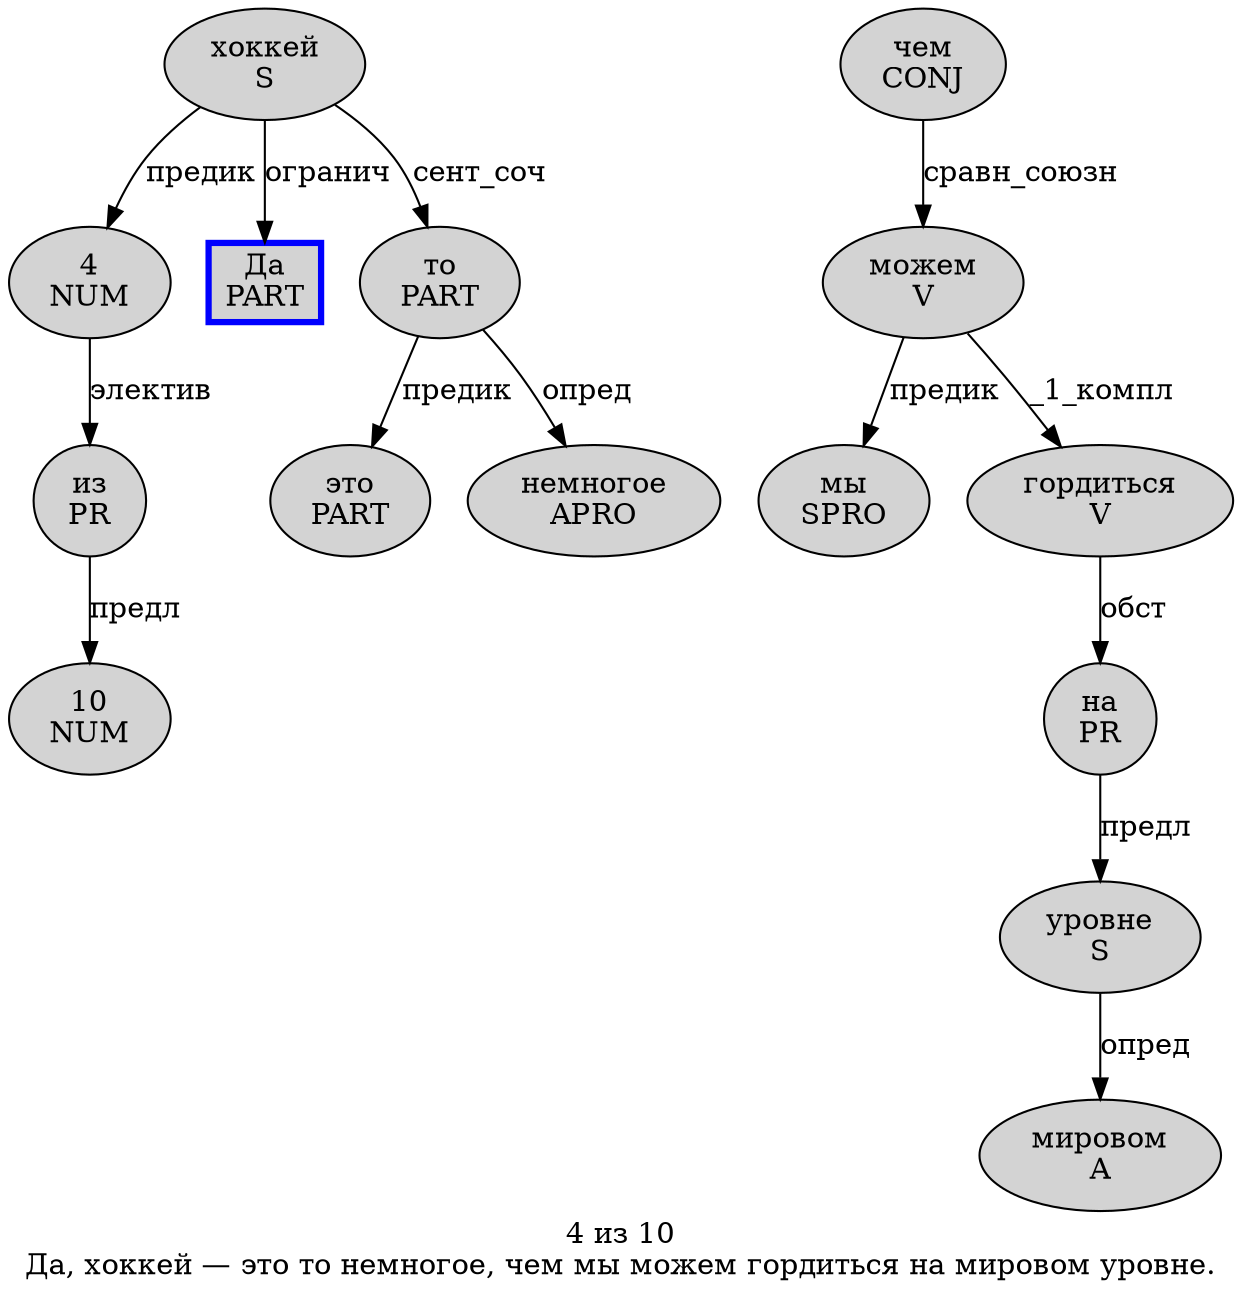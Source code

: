digraph SENTENCE_3498 {
	graph [label="4 из 10
Да, хоккей — это то немногое, чем мы можем гордиться на мировом уровне."]
	node [style=filled]
		0 [label="4
NUM" color="" fillcolor=lightgray penwidth=1 shape=ellipse]
		1 [label="из
PR" color="" fillcolor=lightgray penwidth=1 shape=ellipse]
		2 [label="10
NUM" color="" fillcolor=lightgray penwidth=1 shape=ellipse]
		3 [label="Да
PART" color=blue fillcolor=lightgray penwidth=3 shape=box]
		5 [label="хоккей
S" color="" fillcolor=lightgray penwidth=1 shape=ellipse]
		7 [label="это
PART" color="" fillcolor=lightgray penwidth=1 shape=ellipse]
		8 [label="то
PART" color="" fillcolor=lightgray penwidth=1 shape=ellipse]
		9 [label="немногое
APRO" color="" fillcolor=lightgray penwidth=1 shape=ellipse]
		11 [label="чем
CONJ" color="" fillcolor=lightgray penwidth=1 shape=ellipse]
		12 [label="мы
SPRO" color="" fillcolor=lightgray penwidth=1 shape=ellipse]
		13 [label="можем
V" color="" fillcolor=lightgray penwidth=1 shape=ellipse]
		14 [label="гордиться
V" color="" fillcolor=lightgray penwidth=1 shape=ellipse]
		15 [label="на
PR" color="" fillcolor=lightgray penwidth=1 shape=ellipse]
		16 [label="мировом
A" color="" fillcolor=lightgray penwidth=1 shape=ellipse]
		17 [label="уровне
S" color="" fillcolor=lightgray penwidth=1 shape=ellipse]
			14 -> 15 [label="обст"]
			11 -> 13 [label="сравн_союзн"]
			8 -> 7 [label="предик"]
			8 -> 9 [label="опред"]
			13 -> 12 [label="предик"]
			13 -> 14 [label="_1_компл"]
			1 -> 2 [label="предл"]
			0 -> 1 [label="электив"]
			17 -> 16 [label="опред"]
			5 -> 0 [label="предик"]
			5 -> 3 [label="огранич"]
			5 -> 8 [label="сент_соч"]
			15 -> 17 [label="предл"]
}
